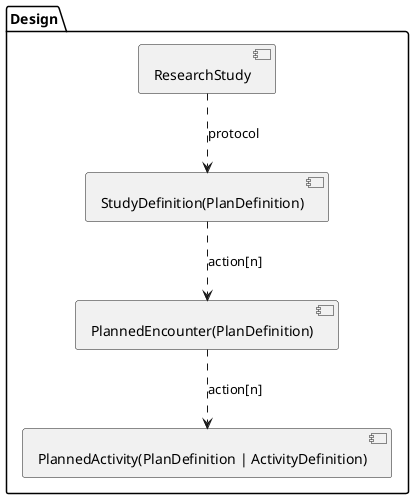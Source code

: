 @startuml "basic-structure"

package "Design"{
    [ResearchStudy] ..> [StudyDefinition(PlanDefinition)] : protocol
    [StudyDefinition(PlanDefinition)] ..> [PlannedEncounter(PlanDefinition)] : action[n]
    [PlannedEncounter(PlanDefinition)] ..> [PlannedActivity(PlanDefinition | ActivityDefinition)] : action[n]
}

@enduml